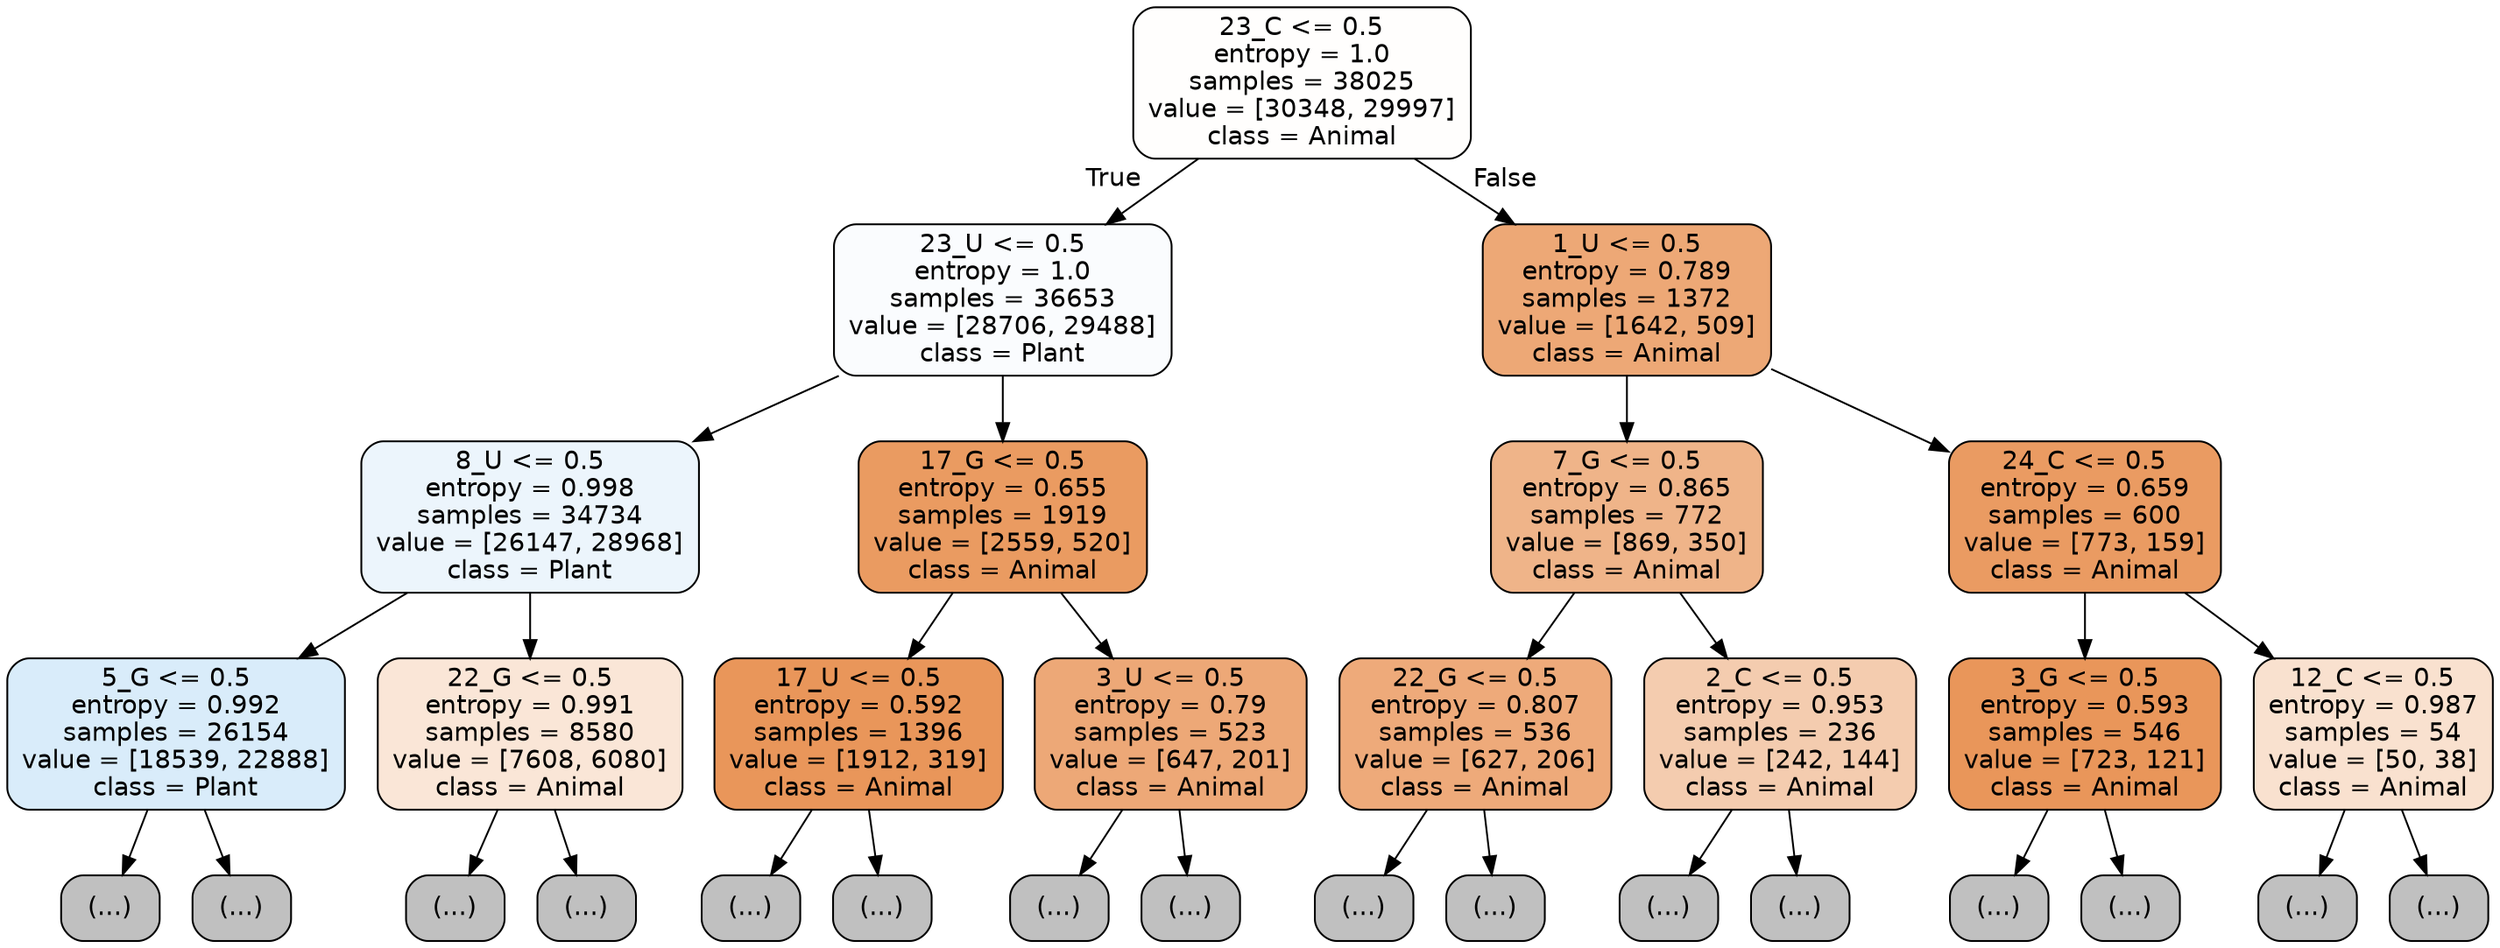 digraph Tree {
node [shape=box, style="filled, rounded", color="black", fontname="helvetica"] ;
edge [fontname="helvetica"] ;
0 [label="23_C <= 0.5\nentropy = 1.0\nsamples = 38025\nvalue = [30348, 29997]\nclass = Animal", fillcolor="#fffefd"] ;
1 [label="23_U <= 0.5\nentropy = 1.0\nsamples = 36653\nvalue = [28706, 29488]\nclass = Plant", fillcolor="#fafcfe"] ;
0 -> 1 [labeldistance=2.5, labelangle=45, headlabel="True"] ;
2 [label="8_U <= 0.5\nentropy = 0.998\nsamples = 34734\nvalue = [26147, 28968]\nclass = Plant", fillcolor="#ecf5fc"] ;
1 -> 2 ;
3 [label="5_G <= 0.5\nentropy = 0.992\nsamples = 26154\nvalue = [18539, 22888]\nclass = Plant", fillcolor="#d9ecfa"] ;
2 -> 3 ;
4 [label="(...)", fillcolor="#C0C0C0"] ;
3 -> 4 ;
8017 [label="(...)", fillcolor="#C0C0C0"] ;
3 -> 8017 ;
11226 [label="22_G <= 0.5\nentropy = 0.991\nsamples = 8580\nvalue = [7608, 6080]\nclass = Animal", fillcolor="#fae6d7"] ;
2 -> 11226 ;
11227 [label="(...)", fillcolor="#C0C0C0"] ;
11226 -> 11227 ;
14884 [label="(...)", fillcolor="#C0C0C0"] ;
11226 -> 14884 ;
15299 [label="17_G <= 0.5\nentropy = 0.655\nsamples = 1919\nvalue = [2559, 520]\nclass = Animal", fillcolor="#ea9b61"] ;
1 -> 15299 ;
15300 [label="17_U <= 0.5\nentropy = 0.592\nsamples = 1396\nvalue = [1912, 319]\nclass = Animal", fillcolor="#e9965a"] ;
15299 -> 15300 ;
15301 [label="(...)", fillcolor="#C0C0C0"] ;
15300 -> 15301 ;
15640 [label="(...)", fillcolor="#C0C0C0"] ;
15300 -> 15640 ;
15821 [label="3_U <= 0.5\nentropy = 0.79\nsamples = 523\nvalue = [647, 201]\nclass = Animal", fillcolor="#eda877"] ;
15299 -> 15821 ;
15822 [label="(...)", fillcolor="#C0C0C0"] ;
15821 -> 15822 ;
15979 [label="(...)", fillcolor="#C0C0C0"] ;
15821 -> 15979 ;
16048 [label="1_U <= 0.5\nentropy = 0.789\nsamples = 1372\nvalue = [1642, 509]\nclass = Animal", fillcolor="#eda876"] ;
0 -> 16048 [labeldistance=2.5, labelangle=-45, headlabel="False"] ;
16049 [label="7_G <= 0.5\nentropy = 0.865\nsamples = 772\nvalue = [869, 350]\nclass = Animal", fillcolor="#efb489"] ;
16048 -> 16049 ;
16050 [label="22_G <= 0.5\nentropy = 0.807\nsamples = 536\nvalue = [627, 206]\nclass = Animal", fillcolor="#eeaa7a"] ;
16049 -> 16050 ;
16051 [label="(...)", fillcolor="#C0C0C0"] ;
16050 -> 16051 ;
16258 [label="(...)", fillcolor="#C0C0C0"] ;
16050 -> 16258 ;
16321 [label="2_C <= 0.5\nentropy = 0.953\nsamples = 236\nvalue = [242, 144]\nclass = Animal", fillcolor="#f4ccaf"] ;
16049 -> 16321 ;
16322 [label="(...)", fillcolor="#C0C0C0"] ;
16321 -> 16322 ;
16393 [label="(...)", fillcolor="#C0C0C0"] ;
16321 -> 16393 ;
16424 [label="24_C <= 0.5\nentropy = 0.659\nsamples = 600\nvalue = [773, 159]\nclass = Animal", fillcolor="#ea9b62"] ;
16048 -> 16424 ;
16425 [label="3_G <= 0.5\nentropy = 0.593\nsamples = 546\nvalue = [723, 121]\nclass = Animal", fillcolor="#e9965a"] ;
16424 -> 16425 ;
16426 [label="(...)", fillcolor="#C0C0C0"] ;
16425 -> 16426 ;
16545 [label="(...)", fillcolor="#C0C0C0"] ;
16425 -> 16545 ;
16622 [label="12_C <= 0.5\nentropy = 0.987\nsamples = 54\nvalue = [50, 38]\nclass = Animal", fillcolor="#f9e1cf"] ;
16424 -> 16622 ;
16623 [label="(...)", fillcolor="#C0C0C0"] ;
16622 -> 16623 ;
16652 [label="(...)", fillcolor="#C0C0C0"] ;
16622 -> 16652 ;
}
